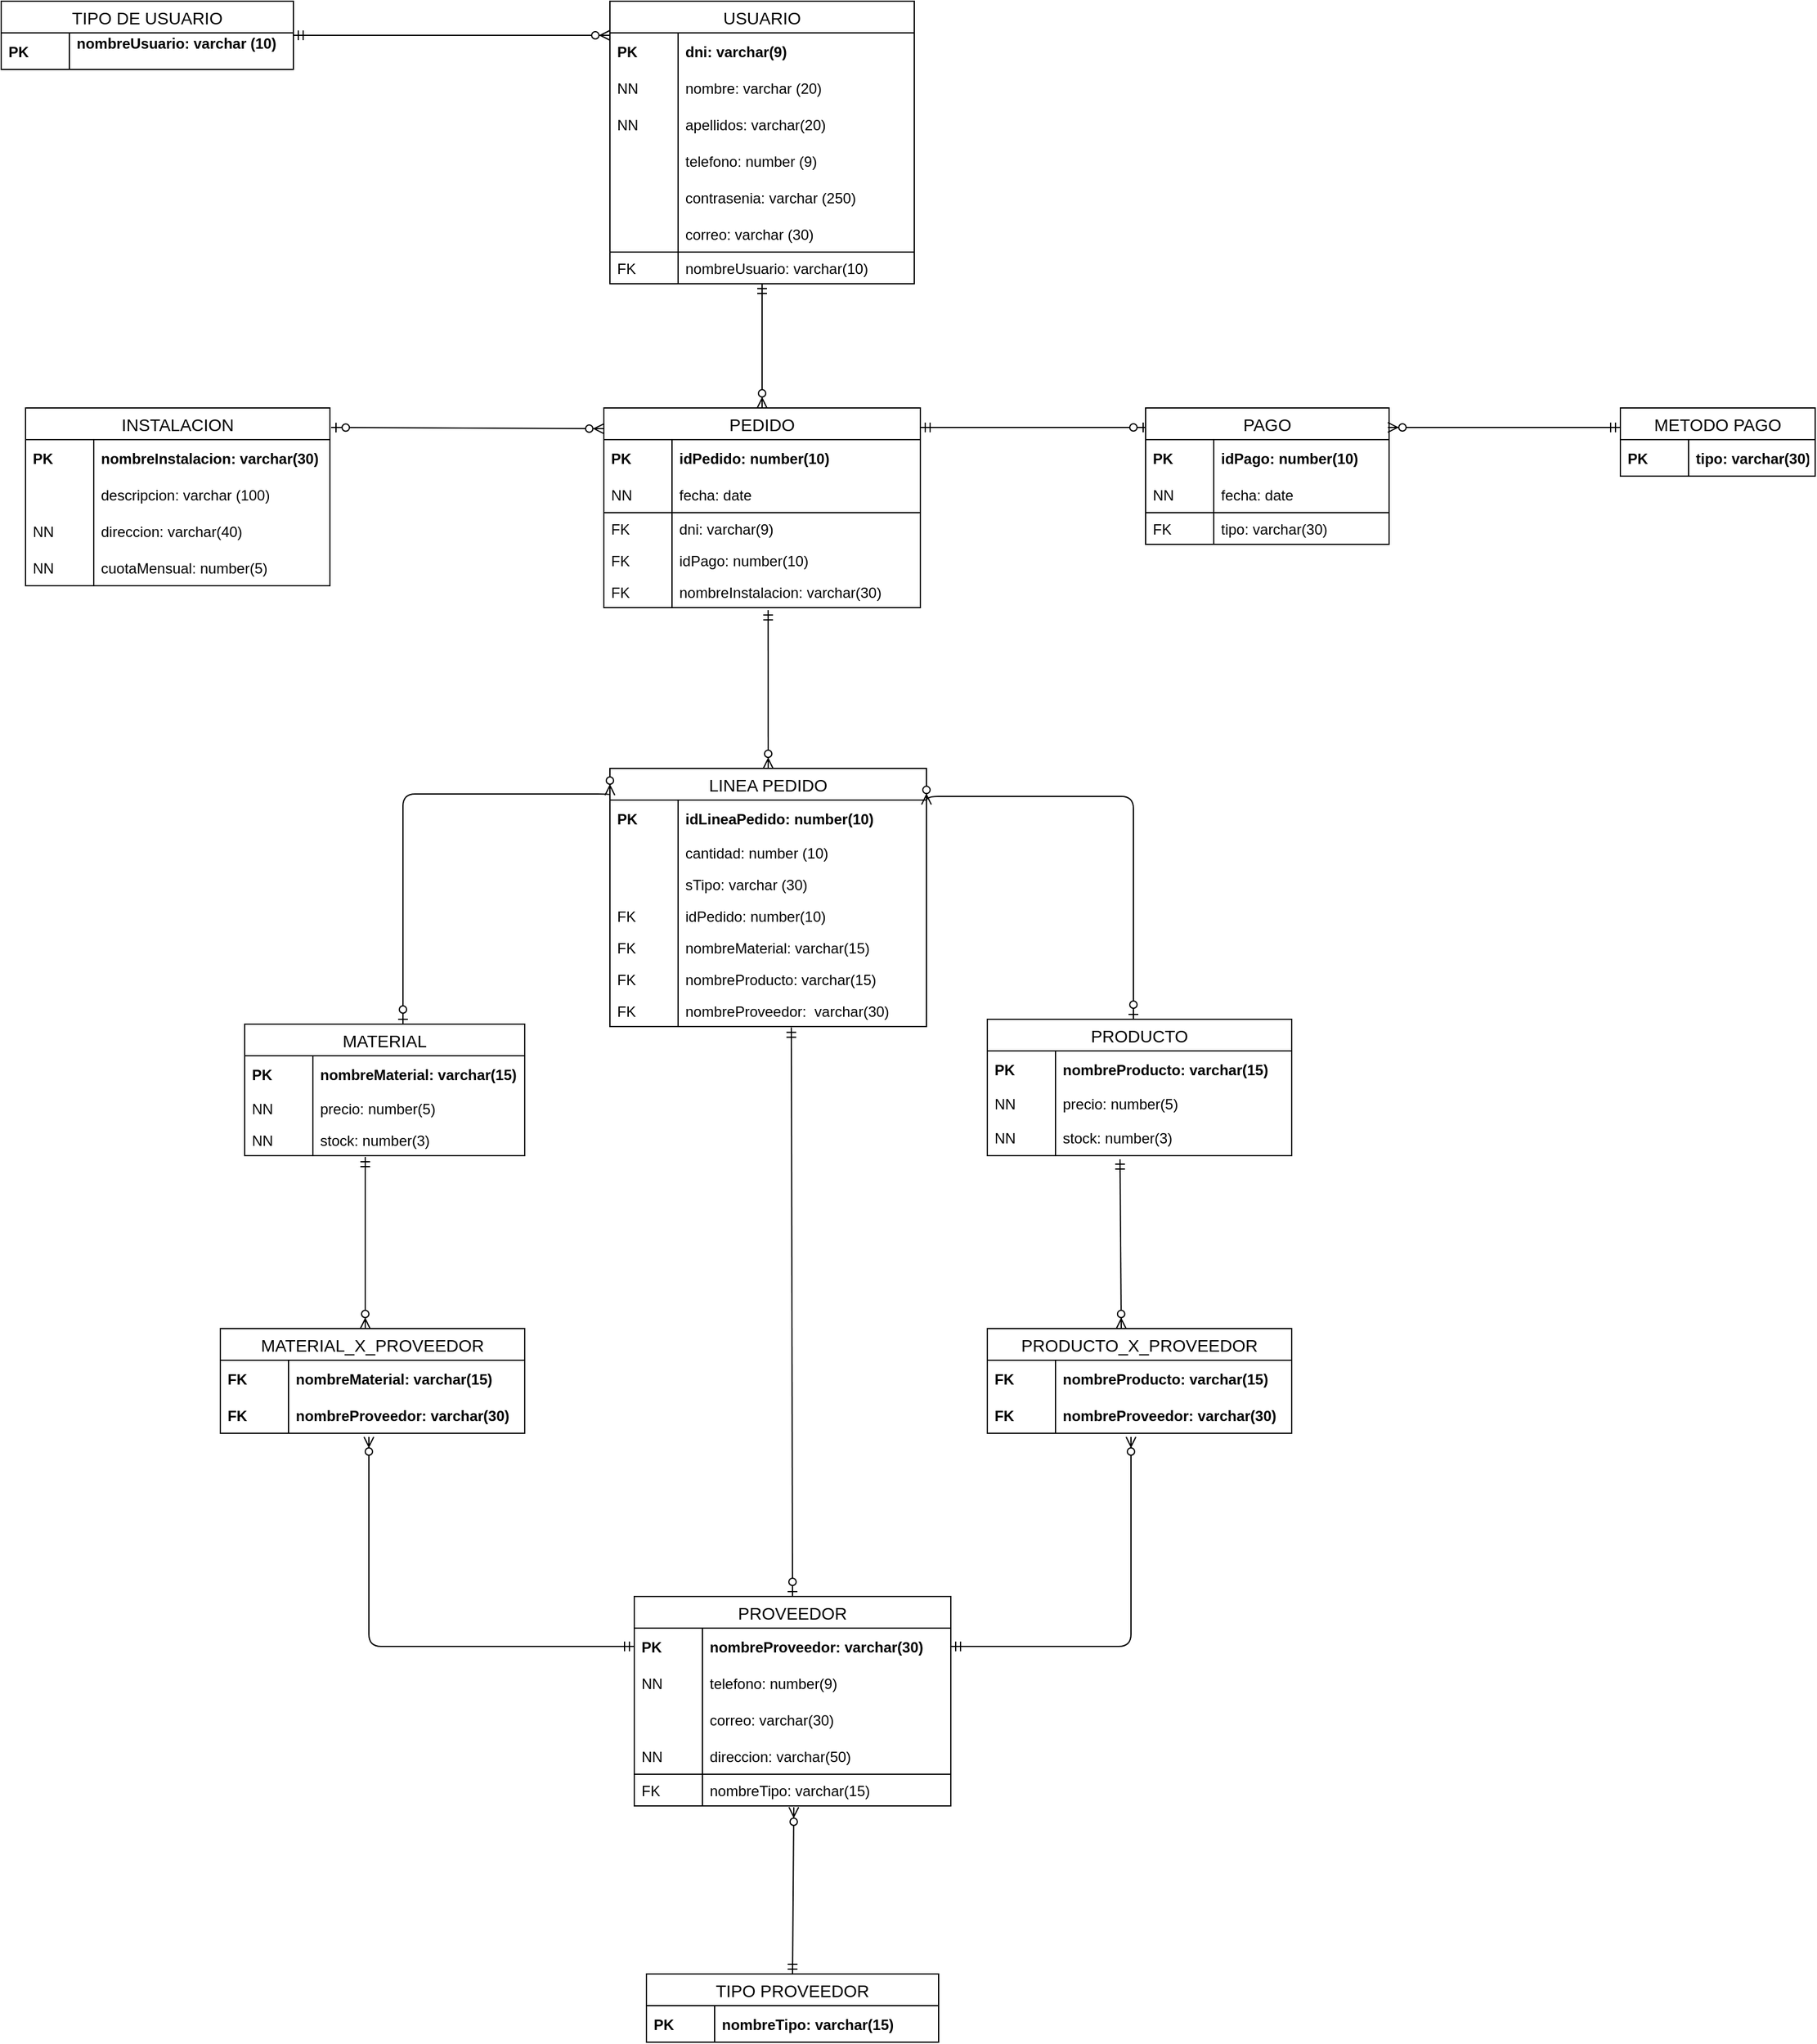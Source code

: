 <mxfile version="13.0.8" type="device"><diagram id="13iq37rB8Gkd8A7ajk3q" name="Page-1"><mxGraphModel dx="1021" dy="529" grid="1" gridSize="10" guides="1" tooltips="1" connect="1" arrows="1" fold="1" page="1" pageScale="1" pageWidth="827" pageHeight="1169" math="0" shadow="0"><root><mxCell id="0"/><mxCell id="1" parent="0"/><mxCell id="HVMedRihr0BXaT2A9yp9-1" value="TIPO DE USUARIO" style="swimlane;fontStyle=0;childLayout=stackLayout;horizontal=1;startSize=26;horizontalStack=0;resizeParent=1;resizeParentMax=0;resizeLast=0;collapsible=1;marginBottom=0;align=center;fontSize=14;" parent="1" vertex="1"><mxGeometry x="30" y="20" width="240" height="56" as="geometry"/></mxCell><mxCell id="HVMedRihr0BXaT2A9yp9-2" value="nombreUsuario: varchar (10)&#10;" style="shape=partialRectangle;top=0;left=0;right=0;bottom=0;align=left;verticalAlign=middle;fillColor=none;spacingLeft=60;spacingRight=4;overflow=hidden;rotatable=0;points=[[0,0.5],[1,0.5]];portConstraint=eastwest;dropTarget=0;fontStyle=1;fontSize=12;" parent="HVMedRihr0BXaT2A9yp9-1" vertex="1"><mxGeometry y="26" width="240" height="30" as="geometry"/></mxCell><mxCell id="HVMedRihr0BXaT2A9yp9-3" value="PK" style="shape=partialRectangle;fontStyle=1;top=0;left=0;bottom=0;fillColor=none;align=left;verticalAlign=middle;spacingLeft=4;spacingRight=4;overflow=hidden;rotatable=0;points=[];portConstraint=eastwest;part=1;fontSize=12;" parent="HVMedRihr0BXaT2A9yp9-2" vertex="1" connectable="0"><mxGeometry width="56" height="30" as="geometry"/></mxCell><mxCell id="HVMedRihr0BXaT2A9yp9-27" value="PEDIDO" style="swimlane;fontStyle=0;childLayout=stackLayout;horizontal=1;startSize=26;horizontalStack=0;resizeParent=1;resizeParentMax=0;resizeLast=0;collapsible=1;marginBottom=0;align=center;fontSize=14;" parent="1" vertex="1"><mxGeometry x="525" y="354" width="260" height="164" as="geometry"/></mxCell><mxCell id="HVMedRihr0BXaT2A9yp9-167" value="" style="fontSize=12;html=1;endArrow=ERzeroToOne;startArrow=ERmandOne;" parent="HVMedRihr0BXaT2A9yp9-27" edge="1"><mxGeometry width="100" height="100" relative="1" as="geometry"><mxPoint x="260" y="16" as="sourcePoint"/><mxPoint x="447" y="16" as="targetPoint"/></mxGeometry></mxCell><mxCell id="HVMedRihr0BXaT2A9yp9-28" value="idPedido: number(10)" style="shape=partialRectangle;top=0;left=0;right=0;bottom=0;align=left;verticalAlign=middle;fillColor=none;spacingLeft=60;spacingRight=4;overflow=hidden;rotatable=0;points=[[0,0.5],[1,0.5]];portConstraint=eastwest;dropTarget=0;fontStyle=1;fontSize=12;" parent="HVMedRihr0BXaT2A9yp9-27" vertex="1"><mxGeometry y="26" width="260" height="30" as="geometry"/></mxCell><mxCell id="HVMedRihr0BXaT2A9yp9-29" value="PK" style="shape=partialRectangle;fontStyle=1;top=0;left=0;bottom=0;fillColor=none;align=left;verticalAlign=middle;spacingLeft=4;spacingRight=4;overflow=hidden;rotatable=0;points=[];portConstraint=eastwest;part=1;fontSize=12;" parent="HVMedRihr0BXaT2A9yp9-28" vertex="1" connectable="0"><mxGeometry width="56" height="30" as="geometry"/></mxCell><mxCell id="HVMedRihr0BXaT2A9yp9-30" value="fecha: date" style="shape=partialRectangle;top=0;left=0;right=0;bottom=1;align=left;verticalAlign=middle;fillColor=none;spacingLeft=60;spacingRight=4;overflow=hidden;rotatable=0;points=[[0,0.5],[1,0.5]];portConstraint=eastwest;dropTarget=0;fontStyle=0;fontSize=12;" parent="HVMedRihr0BXaT2A9yp9-27" vertex="1"><mxGeometry y="56" width="260" height="30" as="geometry"/></mxCell><mxCell id="HVMedRihr0BXaT2A9yp9-31" value="NN" style="shape=partialRectangle;fontStyle=0;top=0;left=0;bottom=0;fillColor=none;align=left;verticalAlign=middle;spacingLeft=4;spacingRight=4;overflow=hidden;rotatable=0;points=[];portConstraint=eastwest;part=1;fontSize=12;" parent="HVMedRihr0BXaT2A9yp9-30" vertex="1" connectable="0"><mxGeometry width="56" height="30" as="geometry"/></mxCell><mxCell id="HVMedRihr0BXaT2A9yp9-32" value="dni: varchar(9)" style="shape=partialRectangle;top=0;left=0;right=0;bottom=0;align=left;verticalAlign=top;fillColor=none;spacingLeft=60;spacingRight=4;overflow=hidden;rotatable=0;points=[[0,0.5],[1,0.5]];portConstraint=eastwest;dropTarget=0;fontSize=12;" parent="HVMedRihr0BXaT2A9yp9-27" vertex="1"><mxGeometry y="86" width="260" height="26" as="geometry"/></mxCell><mxCell id="HVMedRihr0BXaT2A9yp9-33" value="FK" style="shape=partialRectangle;top=0;left=0;bottom=0;fillColor=none;align=left;verticalAlign=top;spacingLeft=4;spacingRight=4;overflow=hidden;rotatable=0;points=[];portConstraint=eastwest;part=1;fontSize=12;" parent="HVMedRihr0BXaT2A9yp9-32" vertex="1" connectable="0"><mxGeometry width="56" height="26" as="geometry"/></mxCell><mxCell id="HVMedRihr0BXaT2A9yp9-34" value="idPago: number(10)" style="shape=partialRectangle;top=0;left=0;right=0;bottom=0;align=left;verticalAlign=top;fillColor=none;spacingLeft=60;spacingRight=4;overflow=hidden;rotatable=0;points=[[0,0.5],[1,0.5]];portConstraint=eastwest;dropTarget=0;fontSize=12;" parent="HVMedRihr0BXaT2A9yp9-27" vertex="1"><mxGeometry y="112" width="260" height="26" as="geometry"/></mxCell><mxCell id="HVMedRihr0BXaT2A9yp9-35" value="FK" style="shape=partialRectangle;top=0;left=0;bottom=0;fillColor=none;align=left;verticalAlign=top;spacingLeft=4;spacingRight=4;overflow=hidden;rotatable=0;points=[];portConstraint=eastwest;part=1;fontSize=12;" parent="HVMedRihr0BXaT2A9yp9-34" vertex="1" connectable="0"><mxGeometry width="56" height="26" as="geometry"/></mxCell><mxCell id="HVMedRihr0BXaT2A9yp9-36" value="nombreInstalacion: varchar(30)" style="shape=partialRectangle;top=0;left=0;right=0;bottom=0;align=left;verticalAlign=top;fillColor=none;spacingLeft=60;spacingRight=4;overflow=hidden;rotatable=0;points=[[0,0.5],[1,0.5]];portConstraint=eastwest;dropTarget=0;fontSize=12;" parent="HVMedRihr0BXaT2A9yp9-27" vertex="1"><mxGeometry y="138" width="260" height="26" as="geometry"/></mxCell><mxCell id="HVMedRihr0BXaT2A9yp9-37" value="FK" style="shape=partialRectangle;top=0;left=0;bottom=0;fillColor=none;align=left;verticalAlign=top;spacingLeft=4;spacingRight=4;overflow=hidden;rotatable=0;points=[];portConstraint=eastwest;part=1;fontSize=12;" parent="HVMedRihr0BXaT2A9yp9-36" vertex="1" connectable="0"><mxGeometry width="56" height="26" as="geometry"/></mxCell><mxCell id="HVMedRihr0BXaT2A9yp9-52" value="METODO PAGO" style="swimlane;fontStyle=0;childLayout=stackLayout;horizontal=1;startSize=26;horizontalStack=0;resizeParent=1;resizeParentMax=0;resizeLast=0;collapsible=1;marginBottom=0;align=center;fontSize=14;" parent="1" vertex="1"><mxGeometry x="1360" y="354" width="160" height="56" as="geometry"/></mxCell><mxCell id="HVMedRihr0BXaT2A9yp9-53" value="tipo: varchar(30)" style="shape=partialRectangle;top=0;left=0;right=0;bottom=0;align=left;verticalAlign=middle;fillColor=none;spacingLeft=60;spacingRight=4;overflow=hidden;rotatable=0;points=[[0,0.5],[1,0.5]];portConstraint=eastwest;dropTarget=0;fontStyle=1;fontSize=12;" parent="HVMedRihr0BXaT2A9yp9-52" vertex="1"><mxGeometry y="26" width="160" height="30" as="geometry"/></mxCell><mxCell id="HVMedRihr0BXaT2A9yp9-54" value="PK" style="shape=partialRectangle;fontStyle=1;top=0;left=0;bottom=0;fillColor=none;align=left;verticalAlign=middle;spacingLeft=4;spacingRight=4;overflow=hidden;rotatable=0;points=[];portConstraint=eastwest;part=1;fontSize=12;" parent="HVMedRihr0BXaT2A9yp9-53" vertex="1" connectable="0"><mxGeometry width="56" height="30" as="geometry"/></mxCell><mxCell id="HVMedRihr0BXaT2A9yp9-45" value="PAGO" style="swimlane;fontStyle=0;childLayout=stackLayout;horizontal=1;startSize=26;horizontalStack=0;resizeParent=1;resizeParentMax=0;resizeLast=0;collapsible=1;marginBottom=0;align=center;fontSize=14;" parent="1" vertex="1"><mxGeometry x="970" y="354" width="200" height="112" as="geometry"/></mxCell><mxCell id="HVMedRihr0BXaT2A9yp9-46" value="idPago: number(10)" style="shape=partialRectangle;top=0;left=0;right=0;bottom=0;align=left;verticalAlign=middle;fillColor=none;spacingLeft=60;spacingRight=4;overflow=hidden;rotatable=0;points=[[0,0.5],[1,0.5]];portConstraint=eastwest;dropTarget=0;fontStyle=1;fontSize=12;" parent="HVMedRihr0BXaT2A9yp9-45" vertex="1"><mxGeometry y="26" width="200" height="30" as="geometry"/></mxCell><mxCell id="HVMedRihr0BXaT2A9yp9-47" value="PK" style="shape=partialRectangle;fontStyle=1;top=0;left=0;bottom=0;fillColor=none;align=left;verticalAlign=middle;spacingLeft=4;spacingRight=4;overflow=hidden;rotatable=0;points=[];portConstraint=eastwest;part=1;fontSize=12;" parent="HVMedRihr0BXaT2A9yp9-46" vertex="1" connectable="0"><mxGeometry width="56" height="30" as="geometry"/></mxCell><mxCell id="HVMedRihr0BXaT2A9yp9-48" value="fecha: date" style="shape=partialRectangle;top=0;left=0;right=0;bottom=1;align=left;verticalAlign=middle;fillColor=none;spacingLeft=60;spacingRight=4;overflow=hidden;rotatable=0;points=[[0,0.5],[1,0.5]];portConstraint=eastwest;dropTarget=0;fontStyle=0;fontSize=12;" parent="HVMedRihr0BXaT2A9yp9-45" vertex="1"><mxGeometry y="56" width="200" height="30" as="geometry"/></mxCell><mxCell id="HVMedRihr0BXaT2A9yp9-49" value="NN" style="shape=partialRectangle;fontStyle=0;top=0;left=0;bottom=0;fillColor=none;align=left;verticalAlign=middle;spacingLeft=4;spacingRight=4;overflow=hidden;rotatable=0;points=[];portConstraint=eastwest;part=1;fontSize=12;" parent="HVMedRihr0BXaT2A9yp9-48" vertex="1" connectable="0"><mxGeometry width="56" height="30" as="geometry"/></mxCell><mxCell id="HVMedRihr0BXaT2A9yp9-50" value="tipo: varchar(30)" style="shape=partialRectangle;top=0;left=0;right=0;bottom=0;align=left;verticalAlign=top;fillColor=none;spacingLeft=60;spacingRight=4;overflow=hidden;rotatable=0;points=[[0,0.5],[1,0.5]];portConstraint=eastwest;dropTarget=0;fontSize=12;" parent="HVMedRihr0BXaT2A9yp9-45" vertex="1"><mxGeometry y="86" width="200" height="26" as="geometry"/></mxCell><mxCell id="HVMedRihr0BXaT2A9yp9-51" value="FK" style="shape=partialRectangle;top=0;left=0;bottom=0;fillColor=none;align=left;verticalAlign=top;spacingLeft=4;spacingRight=4;overflow=hidden;rotatable=0;points=[];portConstraint=eastwest;part=1;fontSize=12;" parent="HVMedRihr0BXaT2A9yp9-50" vertex="1" connectable="0"><mxGeometry width="56" height="26" as="geometry"/></mxCell><mxCell id="HVMedRihr0BXaT2A9yp9-59" value="INSTALACION" style="swimlane;fontStyle=0;childLayout=stackLayout;horizontal=1;startSize=26;horizontalStack=0;resizeParent=1;resizeParentMax=0;resizeLast=0;collapsible=1;marginBottom=0;align=center;fontSize=14;" parent="1" vertex="1"><mxGeometry x="50" y="354" width="250" height="146" as="geometry"/></mxCell><mxCell id="HVMedRihr0BXaT2A9yp9-60" value="nombreInstalacion: varchar(30)" style="shape=partialRectangle;top=0;left=0;right=0;bottom=0;align=left;verticalAlign=middle;fillColor=none;spacingLeft=60;spacingRight=4;overflow=hidden;rotatable=0;points=[[0,0.5],[1,0.5]];portConstraint=eastwest;dropTarget=0;fontStyle=1;fontSize=12;" parent="HVMedRihr0BXaT2A9yp9-59" vertex="1"><mxGeometry y="26" width="250" height="30" as="geometry"/></mxCell><mxCell id="HVMedRihr0BXaT2A9yp9-61" value="PK" style="shape=partialRectangle;fontStyle=1;top=0;left=0;bottom=0;fillColor=none;align=left;verticalAlign=middle;spacingLeft=4;spacingRight=4;overflow=hidden;rotatable=0;points=[];portConstraint=eastwest;part=1;fontSize=12;" parent="HVMedRihr0BXaT2A9yp9-60" vertex="1" connectable="0"><mxGeometry width="56" height="30" as="geometry"/></mxCell><mxCell id="HVMedRihr0BXaT2A9yp9-70" value="descripcion: varchar (100)" style="shape=partialRectangle;top=0;left=0;right=0;bottom=0;align=left;verticalAlign=middle;fillColor=none;spacingLeft=60;spacingRight=4;overflow=hidden;rotatable=0;points=[[0,0.5],[1,0.5]];portConstraint=eastwest;dropTarget=0;fontStyle=0;fontSize=12;" parent="HVMedRihr0BXaT2A9yp9-59" vertex="1"><mxGeometry y="56" width="250" height="30" as="geometry"/></mxCell><mxCell id="HVMedRihr0BXaT2A9yp9-71" value="" style="shape=partialRectangle;fontStyle=0;top=0;left=0;bottom=0;fillColor=none;align=left;verticalAlign=middle;spacingLeft=4;spacingRight=4;overflow=hidden;rotatable=0;points=[];portConstraint=eastwest;part=1;fontSize=12;" parent="HVMedRihr0BXaT2A9yp9-70" vertex="1" connectable="0"><mxGeometry width="56" height="30" as="geometry"/></mxCell><mxCell id="HVMedRihr0BXaT2A9yp9-78" value="direccion: varchar(40)" style="shape=partialRectangle;top=0;left=0;right=0;bottom=0;align=left;verticalAlign=middle;fillColor=none;spacingLeft=60;spacingRight=4;overflow=hidden;rotatable=0;points=[[0,0.5],[1,0.5]];portConstraint=eastwest;dropTarget=0;fontStyle=0;fontSize=12;" parent="HVMedRihr0BXaT2A9yp9-59" vertex="1"><mxGeometry y="86" width="250" height="30" as="geometry"/></mxCell><mxCell id="HVMedRihr0BXaT2A9yp9-79" value="NN" style="shape=partialRectangle;fontStyle=0;top=0;left=0;bottom=0;fillColor=none;align=left;verticalAlign=middle;spacingLeft=4;spacingRight=4;overflow=hidden;rotatable=0;points=[];portConstraint=eastwest;part=1;fontSize=12;" parent="HVMedRihr0BXaT2A9yp9-78" vertex="1" connectable="0"><mxGeometry width="56" height="30" as="geometry"/></mxCell><mxCell id="HVMedRihr0BXaT2A9yp9-72" value="cuotaMensual: number(5)" style="shape=partialRectangle;top=0;left=0;right=0;bottom=1;align=left;verticalAlign=middle;fillColor=none;spacingLeft=60;spacingRight=4;overflow=hidden;rotatable=0;points=[[0,0.5],[1,0.5]];portConstraint=eastwest;dropTarget=0;fontStyle=0;fontSize=12;" parent="HVMedRihr0BXaT2A9yp9-59" vertex="1"><mxGeometry y="116" width="250" height="30" as="geometry"/></mxCell><mxCell id="HVMedRihr0BXaT2A9yp9-73" value="NN" style="shape=partialRectangle;fontStyle=0;top=0;left=0;bottom=0;fillColor=none;align=left;verticalAlign=middle;spacingLeft=4;spacingRight=4;overflow=hidden;rotatable=0;points=[];portConstraint=eastwest;part=1;fontSize=12;" parent="HVMedRihr0BXaT2A9yp9-72" vertex="1" connectable="0"><mxGeometry width="56" height="30" as="geometry"/></mxCell><mxCell id="HVMedRihr0BXaT2A9yp9-9" value="USUARIO" style="swimlane;fontStyle=0;childLayout=stackLayout;horizontal=1;startSize=26;horizontalStack=0;resizeParent=1;resizeParentMax=0;resizeLast=0;collapsible=1;marginBottom=0;align=center;fontSize=14;" parent="1" vertex="1"><mxGeometry x="530" y="20" width="250" height="232" as="geometry"/></mxCell><mxCell id="HVMedRihr0BXaT2A9yp9-10" value="dni: varchar(9)" style="shape=partialRectangle;top=0;left=0;right=0;bottom=0;align=left;verticalAlign=middle;fillColor=none;spacingLeft=60;spacingRight=4;overflow=hidden;rotatable=0;points=[[0,0.5],[1,0.5]];portConstraint=eastwest;dropTarget=0;fontStyle=1;fontSize=12;" parent="HVMedRihr0BXaT2A9yp9-9" vertex="1"><mxGeometry y="26" width="250" height="30" as="geometry"/></mxCell><mxCell id="HVMedRihr0BXaT2A9yp9-11" value="PK" style="shape=partialRectangle;fontStyle=1;top=0;left=0;bottom=0;fillColor=none;align=left;verticalAlign=middle;spacingLeft=4;spacingRight=4;overflow=hidden;rotatable=0;points=[];portConstraint=eastwest;part=1;fontSize=12;" parent="HVMedRihr0BXaT2A9yp9-10" vertex="1" connectable="0"><mxGeometry width="56" height="30" as="geometry"/></mxCell><mxCell id="HVMedRihr0BXaT2A9yp9-19" value="nombre: varchar (20)" style="shape=partialRectangle;top=0;left=0;right=0;bottom=0;align=left;verticalAlign=middle;fillColor=none;spacingLeft=60;spacingRight=4;overflow=hidden;rotatable=0;points=[[0,0.5],[1,0.5]];portConstraint=eastwest;dropTarget=0;fontStyle=0;fontSize=12;" parent="HVMedRihr0BXaT2A9yp9-9" vertex="1"><mxGeometry y="56" width="250" height="30" as="geometry"/></mxCell><mxCell id="HVMedRihr0BXaT2A9yp9-20" value="NN" style="shape=partialRectangle;fontStyle=0;top=0;left=0;bottom=0;fillColor=none;align=left;verticalAlign=middle;spacingLeft=4;spacingRight=4;overflow=hidden;rotatable=0;points=[];portConstraint=eastwest;part=1;fontSize=12;" parent="HVMedRihr0BXaT2A9yp9-19" vertex="1" connectable="0"><mxGeometry width="56" height="30" as="geometry"/></mxCell><mxCell id="HVMedRihr0BXaT2A9yp9-23" value="apellidos: varchar(20)" style="shape=partialRectangle;top=0;left=0;right=0;bottom=0;align=left;verticalAlign=middle;fillColor=none;spacingLeft=60;spacingRight=4;overflow=hidden;rotatable=0;points=[[0,0.5],[1,0.5]];portConstraint=eastwest;dropTarget=0;fontStyle=0;fontSize=12;" parent="HVMedRihr0BXaT2A9yp9-9" vertex="1"><mxGeometry y="86" width="250" height="30" as="geometry"/></mxCell><mxCell id="HVMedRihr0BXaT2A9yp9-24" value="NN" style="shape=partialRectangle;fontStyle=0;top=0;left=0;bottom=0;fillColor=none;align=left;verticalAlign=middle;spacingLeft=4;spacingRight=4;overflow=hidden;rotatable=0;points=[];portConstraint=eastwest;part=1;fontSize=12;" parent="HVMedRihr0BXaT2A9yp9-23" vertex="1" connectable="0"><mxGeometry width="56" height="30" as="geometry"/></mxCell><mxCell id="HVMedRihr0BXaT2A9yp9-25" value="telefono: number (9)" style="shape=partialRectangle;top=0;left=0;right=0;bottom=0;align=left;verticalAlign=middle;fillColor=none;spacingLeft=60;spacingRight=4;overflow=hidden;rotatable=0;points=[[0,0.5],[1,0.5]];portConstraint=eastwest;dropTarget=0;fontStyle=0;fontSize=12;" parent="HVMedRihr0BXaT2A9yp9-9" vertex="1"><mxGeometry y="116" width="250" height="30" as="geometry"/></mxCell><mxCell id="HVMedRihr0BXaT2A9yp9-26" value="" style="shape=partialRectangle;fontStyle=1;top=0;left=0;bottom=0;fillColor=none;align=left;verticalAlign=middle;spacingLeft=4;spacingRight=4;overflow=hidden;rotatable=0;points=[];portConstraint=eastwest;part=1;fontSize=12;" parent="HVMedRihr0BXaT2A9yp9-25" vertex="1" connectable="0"><mxGeometry width="56" height="30" as="geometry"/></mxCell><mxCell id="5x9oBtZqUkBc6jZPC-4J-10" value="contrasenia: varchar (250)" style="shape=partialRectangle;top=0;left=0;right=0;bottom=0;align=left;verticalAlign=middle;fillColor=none;spacingLeft=60;spacingRight=4;overflow=hidden;rotatable=0;points=[[0,0.5],[1,0.5]];portConstraint=eastwest;dropTarget=0;fontStyle=0;fontSize=12;" vertex="1" parent="HVMedRihr0BXaT2A9yp9-9"><mxGeometry y="146" width="250" height="30" as="geometry"/></mxCell><mxCell id="5x9oBtZqUkBc6jZPC-4J-11" value="" style="shape=partialRectangle;fontStyle=1;top=0;left=0;bottom=0;fillColor=none;align=left;verticalAlign=middle;spacingLeft=4;spacingRight=4;overflow=hidden;rotatable=0;points=[];portConstraint=eastwest;part=1;fontSize=12;" vertex="1" connectable="0" parent="5x9oBtZqUkBc6jZPC-4J-10"><mxGeometry width="56" height="30" as="geometry"/></mxCell><mxCell id="HVMedRihr0BXaT2A9yp9-12" value="correo: varchar (30)" style="shape=partialRectangle;top=0;left=0;right=0;bottom=1;align=left;verticalAlign=middle;fillColor=none;spacingLeft=60;spacingRight=4;overflow=hidden;rotatable=0;points=[[0,0.5],[1,0.5]];portConstraint=eastwest;dropTarget=0;fontStyle=0;fontSize=12;" parent="HVMedRihr0BXaT2A9yp9-9" vertex="1"><mxGeometry y="176" width="250" height="30" as="geometry"/></mxCell><mxCell id="HVMedRihr0BXaT2A9yp9-13" value="" style="shape=partialRectangle;fontStyle=1;top=0;left=0;bottom=0;fillColor=none;align=left;verticalAlign=middle;spacingLeft=4;spacingRight=4;overflow=hidden;rotatable=0;points=[];portConstraint=eastwest;part=1;fontSize=12;" parent="HVMedRihr0BXaT2A9yp9-12" vertex="1" connectable="0"><mxGeometry width="56" height="30" as="geometry"/></mxCell><mxCell id="HVMedRihr0BXaT2A9yp9-14" value="nombreUsuario: varchar(10)" style="shape=partialRectangle;top=0;left=0;right=0;bottom=0;align=left;verticalAlign=top;fillColor=none;spacingLeft=60;spacingRight=4;overflow=hidden;rotatable=0;points=[[0,0.5],[1,0.5]];portConstraint=eastwest;dropTarget=0;fontSize=12;" parent="HVMedRihr0BXaT2A9yp9-9" vertex="1"><mxGeometry y="206" width="250" height="26" as="geometry"/></mxCell><mxCell id="HVMedRihr0BXaT2A9yp9-15" value="FK" style="shape=partialRectangle;top=0;left=0;bottom=0;fillColor=none;align=left;verticalAlign=top;spacingLeft=4;spacingRight=4;overflow=hidden;rotatable=0;points=[];portConstraint=eastwest;part=1;fontSize=12;" parent="HVMedRihr0BXaT2A9yp9-14" vertex="1" connectable="0"><mxGeometry width="56" height="26" as="geometry"/></mxCell><mxCell id="HVMedRihr0BXaT2A9yp9-103" value="LINEA PEDIDO" style="swimlane;fontStyle=0;childLayout=stackLayout;horizontal=1;startSize=26;horizontalStack=0;resizeParent=1;resizeParentMax=0;resizeLast=0;collapsible=1;marginBottom=0;align=center;fontSize=14;" parent="1" vertex="1"><mxGeometry x="530" y="650" width="260" height="212" as="geometry"/></mxCell><mxCell id="Fnj7ehbEDccorXHvAocS-6" value="idLineaPedido: number(10)" style="shape=partialRectangle;top=0;left=0;right=0;bottom=0;align=left;verticalAlign=middle;fillColor=none;spacingLeft=60;spacingRight=4;overflow=hidden;rotatable=0;points=[[0,0.5],[1,0.5]];portConstraint=eastwest;dropTarget=0;fontStyle=1;fontSize=12;" parent="HVMedRihr0BXaT2A9yp9-103" vertex="1"><mxGeometry y="26" width="260" height="30" as="geometry"/></mxCell><mxCell id="Fnj7ehbEDccorXHvAocS-7" value="PK" style="shape=partialRectangle;fontStyle=1;top=0;left=0;bottom=0;fillColor=none;align=left;verticalAlign=middle;spacingLeft=4;spacingRight=4;overflow=hidden;rotatable=0;points=[];portConstraint=eastwest;part=1;fontSize=12;" parent="Fnj7ehbEDccorXHvAocS-6" vertex="1" connectable="0"><mxGeometry width="56" height="30" as="geometry"/></mxCell><mxCell id="5x9oBtZqUkBc6jZPC-4J-1" value="cantidad: number (10)" style="shape=partialRectangle;top=0;left=0;right=0;bottom=0;align=left;verticalAlign=top;fillColor=none;spacingLeft=60;spacingRight=4;overflow=hidden;rotatable=0;points=[[0,0.5],[1,0.5]];portConstraint=eastwest;dropTarget=0;fontSize=12;" vertex="1" parent="HVMedRihr0BXaT2A9yp9-103"><mxGeometry y="56" width="260" height="26" as="geometry"/></mxCell><mxCell id="5x9oBtZqUkBc6jZPC-4J-2" value="" style="shape=partialRectangle;top=0;left=0;bottom=0;fillColor=none;align=left;verticalAlign=top;spacingLeft=4;spacingRight=4;overflow=hidden;rotatable=0;points=[];portConstraint=eastwest;part=1;fontSize=12;" vertex="1" connectable="0" parent="5x9oBtZqUkBc6jZPC-4J-1"><mxGeometry width="56" height="26" as="geometry"/></mxCell><mxCell id="5x9oBtZqUkBc6jZPC-4J-3" value="sTipo: varchar (30)" style="shape=partialRectangle;top=0;left=0;right=0;bottom=0;align=left;verticalAlign=top;fillColor=none;spacingLeft=60;spacingRight=4;overflow=hidden;rotatable=0;points=[[0,0.5],[1,0.5]];portConstraint=eastwest;dropTarget=0;fontSize=12;" vertex="1" parent="HVMedRihr0BXaT2A9yp9-103"><mxGeometry y="82" width="260" height="26" as="geometry"/></mxCell><mxCell id="5x9oBtZqUkBc6jZPC-4J-4" value="" style="shape=partialRectangle;top=0;left=0;bottom=0;fillColor=none;align=left;verticalAlign=top;spacingLeft=4;spacingRight=4;overflow=hidden;rotatable=0;points=[];portConstraint=eastwest;part=1;fontSize=12;" vertex="1" connectable="0" parent="5x9oBtZqUkBc6jZPC-4J-3"><mxGeometry width="56" height="26" as="geometry"/></mxCell><mxCell id="HVMedRihr0BXaT2A9yp9-108" value="idPedido: number(10)&#10;" style="shape=partialRectangle;top=0;left=0;right=0;bottom=0;align=left;verticalAlign=top;fillColor=none;spacingLeft=60;spacingRight=4;overflow=hidden;rotatable=0;points=[[0,0.5],[1,0.5]];portConstraint=eastwest;dropTarget=0;fontSize=12;" parent="HVMedRihr0BXaT2A9yp9-103" vertex="1"><mxGeometry y="108" width="260" height="26" as="geometry"/></mxCell><mxCell id="HVMedRihr0BXaT2A9yp9-109" value="FK" style="shape=partialRectangle;top=0;left=0;bottom=0;fillColor=none;align=left;verticalAlign=top;spacingLeft=4;spacingRight=4;overflow=hidden;rotatable=0;points=[];portConstraint=eastwest;part=1;fontSize=12;" parent="HVMedRihr0BXaT2A9yp9-108" vertex="1" connectable="0"><mxGeometry width="56" height="26" as="geometry"/></mxCell><mxCell id="Fnj7ehbEDccorXHvAocS-2" value="nombreMaterial: varchar(15)" style="shape=partialRectangle;top=0;left=0;right=0;bottom=0;align=left;verticalAlign=top;fillColor=none;spacingLeft=60;spacingRight=4;overflow=hidden;rotatable=0;points=[[0,0.5],[1,0.5]];portConstraint=eastwest;dropTarget=0;fontSize=12;" parent="HVMedRihr0BXaT2A9yp9-103" vertex="1"><mxGeometry y="134" width="260" height="26" as="geometry"/></mxCell><mxCell id="Fnj7ehbEDccorXHvAocS-3" value="FK" style="shape=partialRectangle;top=0;left=0;bottom=0;fillColor=none;align=left;verticalAlign=top;spacingLeft=4;spacingRight=4;overflow=hidden;rotatable=0;points=[];portConstraint=eastwest;part=1;fontSize=12;" parent="Fnj7ehbEDccorXHvAocS-2" vertex="1" connectable="0"><mxGeometry width="56" height="26" as="geometry"/></mxCell><mxCell id="Fnj7ehbEDccorXHvAocS-4" value="nombreProducto: varchar(15)" style="shape=partialRectangle;top=0;left=0;right=0;bottom=0;align=left;verticalAlign=top;fillColor=none;spacingLeft=60;spacingRight=4;overflow=hidden;rotatable=0;points=[[0,0.5],[1,0.5]];portConstraint=eastwest;dropTarget=0;fontSize=12;" parent="HVMedRihr0BXaT2A9yp9-103" vertex="1"><mxGeometry y="160" width="260" height="26" as="geometry"/></mxCell><mxCell id="Fnj7ehbEDccorXHvAocS-5" value="FK" style="shape=partialRectangle;top=0;left=0;bottom=0;fillColor=none;align=left;verticalAlign=top;spacingLeft=4;spacingRight=4;overflow=hidden;rotatable=0;points=[];portConstraint=eastwest;part=1;fontSize=12;" parent="Fnj7ehbEDccorXHvAocS-4" vertex="1" connectable="0"><mxGeometry width="56" height="26" as="geometry"/></mxCell><mxCell id="5x9oBtZqUkBc6jZPC-4J-5" value="nombreProveedor:  varchar(30)" style="shape=partialRectangle;top=0;left=0;right=0;bottom=0;align=left;verticalAlign=top;fillColor=none;spacingLeft=60;spacingRight=4;overflow=hidden;rotatable=0;points=[[0,0.5],[1,0.5]];portConstraint=eastwest;dropTarget=0;fontSize=12;" vertex="1" parent="HVMedRihr0BXaT2A9yp9-103"><mxGeometry y="186" width="260" height="26" as="geometry"/></mxCell><mxCell id="5x9oBtZqUkBc6jZPC-4J-6" value="FK" style="shape=partialRectangle;top=0;left=0;bottom=0;fillColor=none;align=left;verticalAlign=top;spacingLeft=4;spacingRight=4;overflow=hidden;rotatable=0;points=[];portConstraint=eastwest;part=1;fontSize=12;" vertex="1" connectable="0" parent="5x9oBtZqUkBc6jZPC-4J-5"><mxGeometry width="56" height="26" as="geometry"/></mxCell><mxCell id="HVMedRihr0BXaT2A9yp9-80" value="MATERIAL" style="swimlane;fontStyle=0;childLayout=stackLayout;horizontal=1;startSize=26;horizontalStack=0;resizeParent=1;resizeParentMax=0;resizeLast=0;collapsible=1;marginBottom=0;align=center;fontSize=14;" parent="1" vertex="1"><mxGeometry x="230" y="860" width="230" height="108" as="geometry"/></mxCell><mxCell id="HVMedRihr0BXaT2A9yp9-81" value="nombreMaterial: varchar(15)" style="shape=partialRectangle;top=0;left=0;right=0;bottom=0;align=left;verticalAlign=middle;fillColor=none;spacingLeft=60;spacingRight=4;overflow=hidden;rotatable=0;points=[[0,0.5],[1,0.5]];portConstraint=eastwest;dropTarget=0;fontStyle=1;fontSize=12;" parent="HVMedRihr0BXaT2A9yp9-80" vertex="1"><mxGeometry y="26" width="230" height="30" as="geometry"/></mxCell><mxCell id="HVMedRihr0BXaT2A9yp9-82" value="PK" style="shape=partialRectangle;fontStyle=1;top=0;left=0;bottom=0;fillColor=none;align=left;verticalAlign=middle;spacingLeft=4;spacingRight=4;overflow=hidden;rotatable=0;points=[];portConstraint=eastwest;part=1;fontSize=12;" parent="HVMedRihr0BXaT2A9yp9-81" vertex="1" connectable="0"><mxGeometry width="56" height="30" as="geometry"/></mxCell><mxCell id="HVMedRihr0BXaT2A9yp9-85" value="precio: number(5)" style="shape=partialRectangle;top=0;left=0;right=0;bottom=0;align=left;verticalAlign=top;fillColor=none;spacingLeft=60;spacingRight=4;overflow=hidden;rotatable=0;points=[[0,0.5],[1,0.5]];portConstraint=eastwest;dropTarget=0;fontSize=12;" parent="HVMedRihr0BXaT2A9yp9-80" vertex="1"><mxGeometry y="56" width="230" height="26" as="geometry"/></mxCell><mxCell id="HVMedRihr0BXaT2A9yp9-86" value="NN" style="shape=partialRectangle;top=0;left=0;bottom=0;fillColor=none;align=left;verticalAlign=top;spacingLeft=4;spacingRight=4;overflow=hidden;rotatable=0;points=[];portConstraint=eastwest;part=1;fontSize=12;" parent="HVMedRihr0BXaT2A9yp9-85" vertex="1" connectable="0"><mxGeometry width="56" height="26" as="geometry"/></mxCell><mxCell id="HVMedRihr0BXaT2A9yp9-90" value="stock: number(3)" style="shape=partialRectangle;top=0;left=0;right=0;bottom=0;align=left;verticalAlign=top;fillColor=none;spacingLeft=60;spacingRight=4;overflow=hidden;rotatable=0;points=[[0,0.5],[1,0.5]];portConstraint=eastwest;dropTarget=0;fontSize=12;" parent="HVMedRihr0BXaT2A9yp9-80" vertex="1"><mxGeometry y="82" width="230" height="26" as="geometry"/></mxCell><mxCell id="HVMedRihr0BXaT2A9yp9-91" value="NN" style="shape=partialRectangle;top=0;left=0;bottom=0;fillColor=none;align=left;verticalAlign=top;spacingLeft=4;spacingRight=4;overflow=hidden;rotatable=0;points=[];portConstraint=eastwest;part=1;fontSize=12;" parent="HVMedRihr0BXaT2A9yp9-90" vertex="1" connectable="0"><mxGeometry width="56" height="26" as="geometry"/></mxCell><mxCell id="HVMedRihr0BXaT2A9yp9-125" value="MATERIAL_X_PROVEEDOR" style="swimlane;fontStyle=0;childLayout=stackLayout;horizontal=1;startSize=26;horizontalStack=0;resizeParent=1;resizeParentMax=0;resizeLast=0;collapsible=1;marginBottom=0;align=center;fontSize=14;" parent="1" vertex="1"><mxGeometry x="210" y="1110" width="250" height="86" as="geometry"/></mxCell><mxCell id="HVMedRihr0BXaT2A9yp9-126" value="nombreMaterial: varchar(15)" style="shape=partialRectangle;top=0;left=0;right=0;bottom=0;align=left;verticalAlign=middle;fillColor=none;spacingLeft=60;spacingRight=4;overflow=hidden;rotatable=0;points=[[0,0.5],[1,0.5]];portConstraint=eastwest;dropTarget=0;fontStyle=1;fontSize=12;" parent="HVMedRihr0BXaT2A9yp9-125" vertex="1"><mxGeometry y="26" width="250" height="30" as="geometry"/></mxCell><mxCell id="HVMedRihr0BXaT2A9yp9-127" value="FK" style="shape=partialRectangle;fontStyle=1;top=0;left=0;bottom=0;fillColor=none;align=left;verticalAlign=middle;spacingLeft=4;spacingRight=4;overflow=hidden;rotatable=0;points=[];portConstraint=eastwest;part=1;fontSize=12;" parent="HVMedRihr0BXaT2A9yp9-126" vertex="1" connectable="0"><mxGeometry width="56" height="30" as="geometry"/></mxCell><mxCell id="HVMedRihr0BXaT2A9yp9-128" value="nombreProveedor: varchar(30)" style="shape=partialRectangle;top=0;left=0;right=0;bottom=1;align=left;verticalAlign=middle;fillColor=none;spacingLeft=60;spacingRight=4;overflow=hidden;rotatable=0;points=[[0,0.5],[1,0.5]];portConstraint=eastwest;dropTarget=0;fontStyle=1;fontSize=12;" parent="HVMedRihr0BXaT2A9yp9-125" vertex="1"><mxGeometry y="56" width="250" height="30" as="geometry"/></mxCell><mxCell id="HVMedRihr0BXaT2A9yp9-129" value="FK" style="shape=partialRectangle;fontStyle=1;top=0;left=0;bottom=0;fillColor=none;align=left;verticalAlign=middle;spacingLeft=4;spacingRight=4;overflow=hidden;rotatable=0;points=[];portConstraint=eastwest;part=1;fontSize=12;" parent="HVMedRihr0BXaT2A9yp9-128" vertex="1" connectable="0"><mxGeometry width="56" height="30" as="geometry"/></mxCell><mxCell id="HVMedRihr0BXaT2A9yp9-164" value="" style="edgeStyle=entityRelationEdgeStyle;fontSize=12;html=1;endArrow=ERzeroToMany;startArrow=ERmandOne;" parent="1" source="HVMedRihr0BXaT2A9yp9-1" edge="1"><mxGeometry width="100" height="100" relative="1" as="geometry"><mxPoint x="350" y="190" as="sourcePoint"/><mxPoint x="530" y="48" as="targetPoint"/></mxGeometry></mxCell><mxCell id="HVMedRihr0BXaT2A9yp9-165" value="" style="fontSize=12;html=1;endArrow=ERzeroToMany;startArrow=ERmandOne;entryX=0.5;entryY=0;entryDx=0;entryDy=0;" parent="1" source="HVMedRihr0BXaT2A9yp9-14" target="HVMedRihr0BXaT2A9yp9-27" edge="1"><mxGeometry width="100" height="100" relative="1" as="geometry"><mxPoint x="590" y="370" as="sourcePoint"/><mxPoint x="646" y="350" as="targetPoint"/></mxGeometry></mxCell><mxCell id="HVMedRihr0BXaT2A9yp9-166" value="" style="fontSize=12;html=1;endArrow=ERzeroToMany;startArrow=ERzeroToOne;exitX=1.004;exitY=0.11;exitDx=0;exitDy=0;exitPerimeter=0;entryX=0;entryY=0.104;entryDx=0;entryDy=0;entryPerimeter=0;" parent="1" source="HVMedRihr0BXaT2A9yp9-59" target="HVMedRihr0BXaT2A9yp9-27" edge="1"><mxGeometry width="100" height="100" relative="1" as="geometry"><mxPoint x="390" y="500" as="sourcePoint"/><mxPoint x="490" y="400" as="targetPoint"/></mxGeometry></mxCell><mxCell id="HVMedRihr0BXaT2A9yp9-92" value="PRODUCTO" style="swimlane;fontStyle=0;childLayout=stackLayout;horizontal=1;startSize=26;horizontalStack=0;resizeParent=1;resizeParentMax=0;resizeLast=0;collapsible=1;marginBottom=0;align=center;fontSize=14;" parent="1" vertex="1"><mxGeometry x="840" y="856" width="250" height="112" as="geometry"/></mxCell><mxCell id="HVMedRihr0BXaT2A9yp9-93" value="nombreProducto: varchar(15)" style="shape=partialRectangle;top=0;left=0;right=0;bottom=0;align=left;verticalAlign=middle;fillColor=none;spacingLeft=60;spacingRight=4;overflow=hidden;rotatable=0;points=[[0,0.5],[1,0.5]];portConstraint=eastwest;dropTarget=0;fontStyle=1;fontSize=12;" parent="HVMedRihr0BXaT2A9yp9-92" vertex="1"><mxGeometry y="26" width="250" height="30" as="geometry"/></mxCell><mxCell id="HVMedRihr0BXaT2A9yp9-94" value="PK" style="shape=partialRectangle;fontStyle=1;top=0;left=0;bottom=0;fillColor=none;align=left;verticalAlign=middle;spacingLeft=4;spacingRight=4;overflow=hidden;rotatable=0;points=[];portConstraint=eastwest;part=1;fontSize=12;" parent="HVMedRihr0BXaT2A9yp9-93" vertex="1" connectable="0"><mxGeometry width="56" height="30" as="geometry"/></mxCell><mxCell id="HVMedRihr0BXaT2A9yp9-101" value="precio: number(5)" style="shape=partialRectangle;top=0;left=0;right=0;bottom=0;align=left;verticalAlign=top;fillColor=none;spacingLeft=60;spacingRight=4;overflow=hidden;rotatable=0;points=[[0,0.5],[1,0.5]];portConstraint=eastwest;dropTarget=0;fontSize=12;" parent="HVMedRihr0BXaT2A9yp9-92" vertex="1"><mxGeometry y="56" width="250" height="26" as="geometry"/></mxCell><mxCell id="HVMedRihr0BXaT2A9yp9-102" value="NN" style="shape=partialRectangle;top=0;left=0;bottom=0;fillColor=none;align=left;verticalAlign=top;spacingLeft=4;spacingRight=4;overflow=hidden;rotatable=0;points=[];portConstraint=eastwest;part=1;fontSize=12;" parent="HVMedRihr0BXaT2A9yp9-101" vertex="1" connectable="0"><mxGeometry width="56" height="26" as="geometry"/></mxCell><mxCell id="HVMedRihr0BXaT2A9yp9-95" value="stock: number(3)" style="shape=partialRectangle;top=0;left=0;right=0;bottom=1;align=left;verticalAlign=middle;fillColor=none;spacingLeft=60;spacingRight=4;overflow=hidden;rotatable=0;points=[[0,0.5],[1,0.5]];portConstraint=eastwest;dropTarget=0;fontStyle=0;fontSize=12;" parent="HVMedRihr0BXaT2A9yp9-92" vertex="1"><mxGeometry y="82" width="250" height="30" as="geometry"/></mxCell><mxCell id="HVMedRihr0BXaT2A9yp9-96" value="NN" style="shape=partialRectangle;fontStyle=0;top=0;left=0;bottom=0;fillColor=none;align=left;verticalAlign=middle;spacingLeft=4;spacingRight=4;overflow=hidden;rotatable=0;points=[];portConstraint=eastwest;part=1;fontSize=12;" parent="HVMedRihr0BXaT2A9yp9-95" vertex="1" connectable="0"><mxGeometry width="56" height="30" as="geometry"/></mxCell><mxCell id="HVMedRihr0BXaT2A9yp9-140" value="PROVEEDOR" style="swimlane;fontStyle=0;childLayout=stackLayout;horizontal=1;startSize=26;horizontalStack=0;resizeParent=1;resizeParentMax=0;resizeLast=0;collapsible=1;marginBottom=0;align=center;fontSize=14;" parent="1" vertex="1"><mxGeometry x="550" y="1330" width="260" height="172" as="geometry"/></mxCell><mxCell id="HVMedRihr0BXaT2A9yp9-141" value="nombreProveedor: varchar(30)" style="shape=partialRectangle;top=0;left=0;right=0;bottom=0;align=left;verticalAlign=middle;fillColor=none;spacingLeft=60;spacingRight=4;overflow=hidden;rotatable=0;points=[[0,0.5],[1,0.5]];portConstraint=eastwest;dropTarget=0;fontStyle=1;fontSize=12;" parent="HVMedRihr0BXaT2A9yp9-140" vertex="1"><mxGeometry y="26" width="260" height="30" as="geometry"/></mxCell><mxCell id="HVMedRihr0BXaT2A9yp9-142" value="PK" style="shape=partialRectangle;fontStyle=1;top=0;left=0;bottom=0;fillColor=none;align=left;verticalAlign=middle;spacingLeft=4;spacingRight=4;overflow=hidden;rotatable=0;points=[];portConstraint=eastwest;part=1;fontSize=12;" parent="HVMedRihr0BXaT2A9yp9-141" vertex="1" connectable="0"><mxGeometry width="56" height="30" as="geometry"/></mxCell><mxCell id="HVMedRihr0BXaT2A9yp9-153" value="telefono: number(9)" style="shape=partialRectangle;top=0;left=0;right=0;bottom=0;align=left;verticalAlign=middle;fillColor=none;spacingLeft=60;spacingRight=4;overflow=hidden;rotatable=0;points=[[0,0.5],[1,0.5]];portConstraint=eastwest;dropTarget=0;fontStyle=0;fontSize=12;" parent="HVMedRihr0BXaT2A9yp9-140" vertex="1"><mxGeometry y="56" width="260" height="30" as="geometry"/></mxCell><mxCell id="HVMedRihr0BXaT2A9yp9-154" value="NN" style="shape=partialRectangle;fontStyle=0;top=0;left=0;bottom=0;fillColor=none;align=left;verticalAlign=middle;spacingLeft=4;spacingRight=4;overflow=hidden;rotatable=0;points=[];portConstraint=eastwest;part=1;fontSize=12;" parent="HVMedRihr0BXaT2A9yp9-153" vertex="1" connectable="0"><mxGeometry width="56" height="30" as="geometry"/></mxCell><mxCell id="HVMedRihr0BXaT2A9yp9-155" value="correo: varchar(30)" style="shape=partialRectangle;top=0;left=0;right=0;bottom=0;align=left;verticalAlign=middle;fillColor=none;spacingLeft=60;spacingRight=4;overflow=hidden;rotatable=0;points=[[0,0.5],[1,0.5]];portConstraint=eastwest;dropTarget=0;fontStyle=0;fontSize=12;" parent="HVMedRihr0BXaT2A9yp9-140" vertex="1"><mxGeometry y="86" width="260" height="30" as="geometry"/></mxCell><mxCell id="HVMedRihr0BXaT2A9yp9-156" value="" style="shape=partialRectangle;fontStyle=0;top=0;left=0;bottom=0;fillColor=none;align=left;verticalAlign=middle;spacingLeft=4;spacingRight=4;overflow=hidden;rotatable=0;points=[];portConstraint=eastwest;part=1;fontSize=12;" parent="HVMedRihr0BXaT2A9yp9-155" vertex="1" connectable="0"><mxGeometry width="56" height="30" as="geometry"/></mxCell><mxCell id="HVMedRihr0BXaT2A9yp9-143" value="direccion: varchar(50)" style="shape=partialRectangle;top=0;left=0;right=0;bottom=1;align=left;verticalAlign=middle;fillColor=none;spacingLeft=60;spacingRight=4;overflow=hidden;rotatable=0;points=[[0,0.5],[1,0.5]];portConstraint=eastwest;dropTarget=0;fontStyle=0;fontSize=12;" parent="HVMedRihr0BXaT2A9yp9-140" vertex="1"><mxGeometry y="116" width="260" height="30" as="geometry"/></mxCell><mxCell id="HVMedRihr0BXaT2A9yp9-144" value="NN" style="shape=partialRectangle;fontStyle=0;top=0;left=0;bottom=0;fillColor=none;align=left;verticalAlign=middle;spacingLeft=4;spacingRight=4;overflow=hidden;rotatable=0;points=[];portConstraint=eastwest;part=1;fontSize=12;" parent="HVMedRihr0BXaT2A9yp9-143" vertex="1" connectable="0"><mxGeometry width="56" height="30" as="geometry"/></mxCell><mxCell id="HVMedRihr0BXaT2A9yp9-145" value="nombreTipo: varchar(15)" style="shape=partialRectangle;top=0;left=0;right=0;bottom=0;align=left;verticalAlign=top;fillColor=none;spacingLeft=60;spacingRight=4;overflow=hidden;rotatable=0;points=[[0,0.5],[1,0.5]];portConstraint=eastwest;dropTarget=0;fontSize=12;" parent="HVMedRihr0BXaT2A9yp9-140" vertex="1"><mxGeometry y="146" width="260" height="26" as="geometry"/></mxCell><mxCell id="HVMedRihr0BXaT2A9yp9-146" value="FK" style="shape=partialRectangle;top=0;left=0;bottom=0;fillColor=none;align=left;verticalAlign=top;spacingLeft=4;spacingRight=4;overflow=hidden;rotatable=0;points=[];portConstraint=eastwest;part=1;fontSize=12;" parent="HVMedRihr0BXaT2A9yp9-145" vertex="1" connectable="0"><mxGeometry width="56" height="26" as="geometry"/></mxCell><mxCell id="HVMedRihr0BXaT2A9yp9-132" value="PRODUCTO_X_PROVEEDOR" style="swimlane;fontStyle=0;childLayout=stackLayout;horizontal=1;startSize=26;horizontalStack=0;resizeParent=1;resizeParentMax=0;resizeLast=0;collapsible=1;marginBottom=0;align=center;fontSize=14;" parent="1" vertex="1"><mxGeometry x="840" y="1110" width="250" height="86" as="geometry"/></mxCell><mxCell id="HVMedRihr0BXaT2A9yp9-133" value="nombreProducto: varchar(15)" style="shape=partialRectangle;top=0;left=0;right=0;bottom=0;align=left;verticalAlign=middle;fillColor=none;spacingLeft=60;spacingRight=4;overflow=hidden;rotatable=0;points=[[0,0.5],[1,0.5]];portConstraint=eastwest;dropTarget=0;fontStyle=1;fontSize=12;" parent="HVMedRihr0BXaT2A9yp9-132" vertex="1"><mxGeometry y="26" width="250" height="30" as="geometry"/></mxCell><mxCell id="HVMedRihr0BXaT2A9yp9-134" value="FK" style="shape=partialRectangle;fontStyle=1;top=0;left=0;bottom=0;fillColor=none;align=left;verticalAlign=middle;spacingLeft=4;spacingRight=4;overflow=hidden;rotatable=0;points=[];portConstraint=eastwest;part=1;fontSize=12;" parent="HVMedRihr0BXaT2A9yp9-133" vertex="1" connectable="0"><mxGeometry width="56" height="30" as="geometry"/></mxCell><mxCell id="HVMedRihr0BXaT2A9yp9-135" value="nombreProveedor: varchar(30)" style="shape=partialRectangle;top=0;left=0;right=0;bottom=1;align=left;verticalAlign=middle;fillColor=none;spacingLeft=60;spacingRight=4;overflow=hidden;rotatable=0;points=[[0,0.5],[1,0.5]];portConstraint=eastwest;dropTarget=0;fontStyle=1;fontSize=12;" parent="HVMedRihr0BXaT2A9yp9-132" vertex="1"><mxGeometry y="56" width="250" height="30" as="geometry"/></mxCell><mxCell id="HVMedRihr0BXaT2A9yp9-136" value="FK" style="shape=partialRectangle;fontStyle=1;top=0;left=0;bottom=0;fillColor=none;align=left;verticalAlign=middle;spacingLeft=4;spacingRight=4;overflow=hidden;rotatable=0;points=[];portConstraint=eastwest;part=1;fontSize=12;" parent="HVMedRihr0BXaT2A9yp9-135" vertex="1" connectable="0"><mxGeometry width="56" height="30" as="geometry"/></mxCell><mxCell id="HVMedRihr0BXaT2A9yp9-157" value="TIPO PROVEEDOR" style="swimlane;fontStyle=0;childLayout=stackLayout;horizontal=1;startSize=26;horizontalStack=0;resizeParent=1;resizeParentMax=0;resizeLast=0;collapsible=1;marginBottom=0;align=center;fontSize=14;" parent="1" vertex="1"><mxGeometry x="560" y="1640" width="240" height="56" as="geometry"/></mxCell><mxCell id="HVMedRihr0BXaT2A9yp9-158" value="nombreTipo: varchar(15)" style="shape=partialRectangle;top=0;left=0;right=0;bottom=0;align=left;verticalAlign=middle;fillColor=none;spacingLeft=60;spacingRight=4;overflow=hidden;rotatable=0;points=[[0,0.5],[1,0.5]];portConstraint=eastwest;dropTarget=0;fontStyle=1;fontSize=12;" parent="HVMedRihr0BXaT2A9yp9-157" vertex="1"><mxGeometry y="26" width="240" height="30" as="geometry"/></mxCell><mxCell id="HVMedRihr0BXaT2A9yp9-159" value="PK" style="shape=partialRectangle;fontStyle=1;top=0;left=0;bottom=0;fillColor=none;align=left;verticalAlign=middle;spacingLeft=4;spacingRight=4;overflow=hidden;rotatable=0;points=[];portConstraint=eastwest;part=1;fontSize=12;" parent="HVMedRihr0BXaT2A9yp9-158" vertex="1" connectable="0"><mxGeometry width="56" height="30" as="geometry"/></mxCell><mxCell id="HVMedRihr0BXaT2A9yp9-168" value="" style="fontSize=12;html=1;endArrow=ERzeroToMany;startArrow=ERmandOne;exitX=0.519;exitY=1.077;exitDx=0;exitDy=0;exitPerimeter=0;entryX=0.5;entryY=0;entryDx=0;entryDy=0;" parent="1" source="HVMedRihr0BXaT2A9yp9-36" target="HVMedRihr0BXaT2A9yp9-103" edge="1"><mxGeometry width="100" height="100" relative="1" as="geometry"><mxPoint x="360" y="680" as="sourcePoint"/><mxPoint x="460" y="580" as="targetPoint"/></mxGeometry></mxCell><mxCell id="HVMedRihr0BXaT2A9yp9-169" value="" style="fontSize=12;html=1;endArrow=ERzeroToMany;startArrow=ERzeroToOne;edgeStyle=orthogonalEdgeStyle;" parent="1" source="HVMedRihr0BXaT2A9yp9-80" edge="1"><mxGeometry width="100" height="100" relative="1" as="geometry"><mxPoint x="370" y="820" as="sourcePoint"/><mxPoint x="530" y="672" as="targetPoint"/><Array as="points"><mxPoint x="360" y="671"/></Array></mxGeometry></mxCell><mxCell id="HVMedRihr0BXaT2A9yp9-171" value="" style="edgeStyle=orthogonalEdgeStyle;fontSize=12;html=1;endArrow=ERzeroToMany;startArrow=ERzeroToOne;entryX=1;entryY=0.14;entryDx=0;entryDy=0;entryPerimeter=0;" parent="1" source="HVMedRihr0BXaT2A9yp9-92" target="HVMedRihr0BXaT2A9yp9-103" edge="1"><mxGeometry width="100" height="100" relative="1" as="geometry"><mxPoint x="960" y="710" as="sourcePoint"/><mxPoint x="800" y="671" as="targetPoint"/><Array as="points"><mxPoint x="960" y="673"/></Array></mxGeometry></mxCell><mxCell id="HVMedRihr0BXaT2A9yp9-172" value="" style="fontSize=12;html=1;endArrow=ERzeroToMany;startArrow=ERmandOne;entryX=0.476;entryY=0;entryDx=0;entryDy=0;entryPerimeter=0;" parent="1" target="HVMedRihr0BXaT2A9yp9-125" edge="1"><mxGeometry width="100" height="100" relative="1" as="geometry"><mxPoint x="329" y="969" as="sourcePoint"/><mxPoint x="331" y="1100" as="targetPoint"/></mxGeometry></mxCell><mxCell id="HVMedRihr0BXaT2A9yp9-173" value="" style="fontSize=12;html=1;endArrow=ERzeroToMany;startArrow=ERmandOne;entryX=0.488;entryY=1.1;entryDx=0;entryDy=0;entryPerimeter=0;edgeStyle=orthogonalEdgeStyle;exitX=0;exitY=0.5;exitDx=0;exitDy=0;" parent="1" source="HVMedRihr0BXaT2A9yp9-141" target="HVMedRihr0BXaT2A9yp9-128" edge="1"><mxGeometry width="100" height="100" relative="1" as="geometry"><mxPoint x="330" y="1410" as="sourcePoint"/><mxPoint x="430" y="1310" as="targetPoint"/><Array as="points"><mxPoint x="332" y="1371"/></Array></mxGeometry></mxCell><mxCell id="HVMedRihr0BXaT2A9yp9-174" value="" style="fontSize=12;html=1;endArrow=ERzeroToMany;startArrow=ERmandOne;exitX=0.436;exitY=1.1;exitDx=0;exitDy=0;exitPerimeter=0;" parent="1" source="HVMedRihr0BXaT2A9yp9-95" edge="1"><mxGeometry width="100" height="100" relative="1" as="geometry"><mxPoint x="950" y="1010" as="sourcePoint"/><mxPoint x="950" y="1110" as="targetPoint"/></mxGeometry></mxCell><mxCell id="HVMedRihr0BXaT2A9yp9-176" value="" style="edgeStyle=orthogonalEdgeStyle;fontSize=12;html=1;endArrow=ERzeroToMany;startArrow=ERmandOne;exitX=1;exitY=0.5;exitDx=0;exitDy=0;entryX=0.472;entryY=1.1;entryDx=0;entryDy=0;entryPerimeter=0;" parent="1" source="HVMedRihr0BXaT2A9yp9-141" target="HVMedRihr0BXaT2A9yp9-135" edge="1"><mxGeometry width="100" height="100" relative="1" as="geometry"><mxPoint x="850" y="1370" as="sourcePoint"/><mxPoint x="890" y="1260" as="targetPoint"/><Array as="points"><mxPoint x="958" y="1371"/></Array></mxGeometry></mxCell><mxCell id="HVMedRihr0BXaT2A9yp9-177" value="" style="fontSize=12;html=1;endArrow=ERzeroToMany;startArrow=ERmandOne;exitX=0.5;exitY=0;exitDx=0;exitDy=0;entryX=0.504;entryY=1.038;entryDx=0;entryDy=0;entryPerimeter=0;" parent="1" source="HVMedRihr0BXaT2A9yp9-157" target="HVMedRihr0BXaT2A9yp9-145" edge="1"><mxGeometry width="100" height="100" relative="1" as="geometry"><mxPoint x="480" y="1630" as="sourcePoint"/><mxPoint x="681" y="1510" as="targetPoint"/></mxGeometry></mxCell><mxCell id="Fnj7ehbEDccorXHvAocS-1" value="" style="fontSize=12;html=1;endArrow=ERzeroToMany;startArrow=ERmandOne;" parent="1" edge="1"><mxGeometry width="100" height="100" relative="1" as="geometry"><mxPoint x="1360" y="370" as="sourcePoint"/><mxPoint x="1169" y="370" as="targetPoint"/></mxGeometry></mxCell><mxCell id="5x9oBtZqUkBc6jZPC-4J-7" value="" style="fontSize=12;html=1;endArrow=ERzeroToOne;startArrow=ERmandOne;entryX=0.5;entryY=0;entryDx=0;entryDy=0;exitX=0.573;exitY=1.029;exitDx=0;exitDy=0;exitPerimeter=0;" edge="1" parent="1" source="5x9oBtZqUkBc6jZPC-4J-5" target="HVMedRihr0BXaT2A9yp9-140"><mxGeometry width="100" height="100" relative="1" as="geometry"><mxPoint x="590" y="1240" as="sourcePoint"/><mxPoint x="690" y="1140" as="targetPoint"/></mxGeometry></mxCell></root></mxGraphModel></diagram></mxfile>